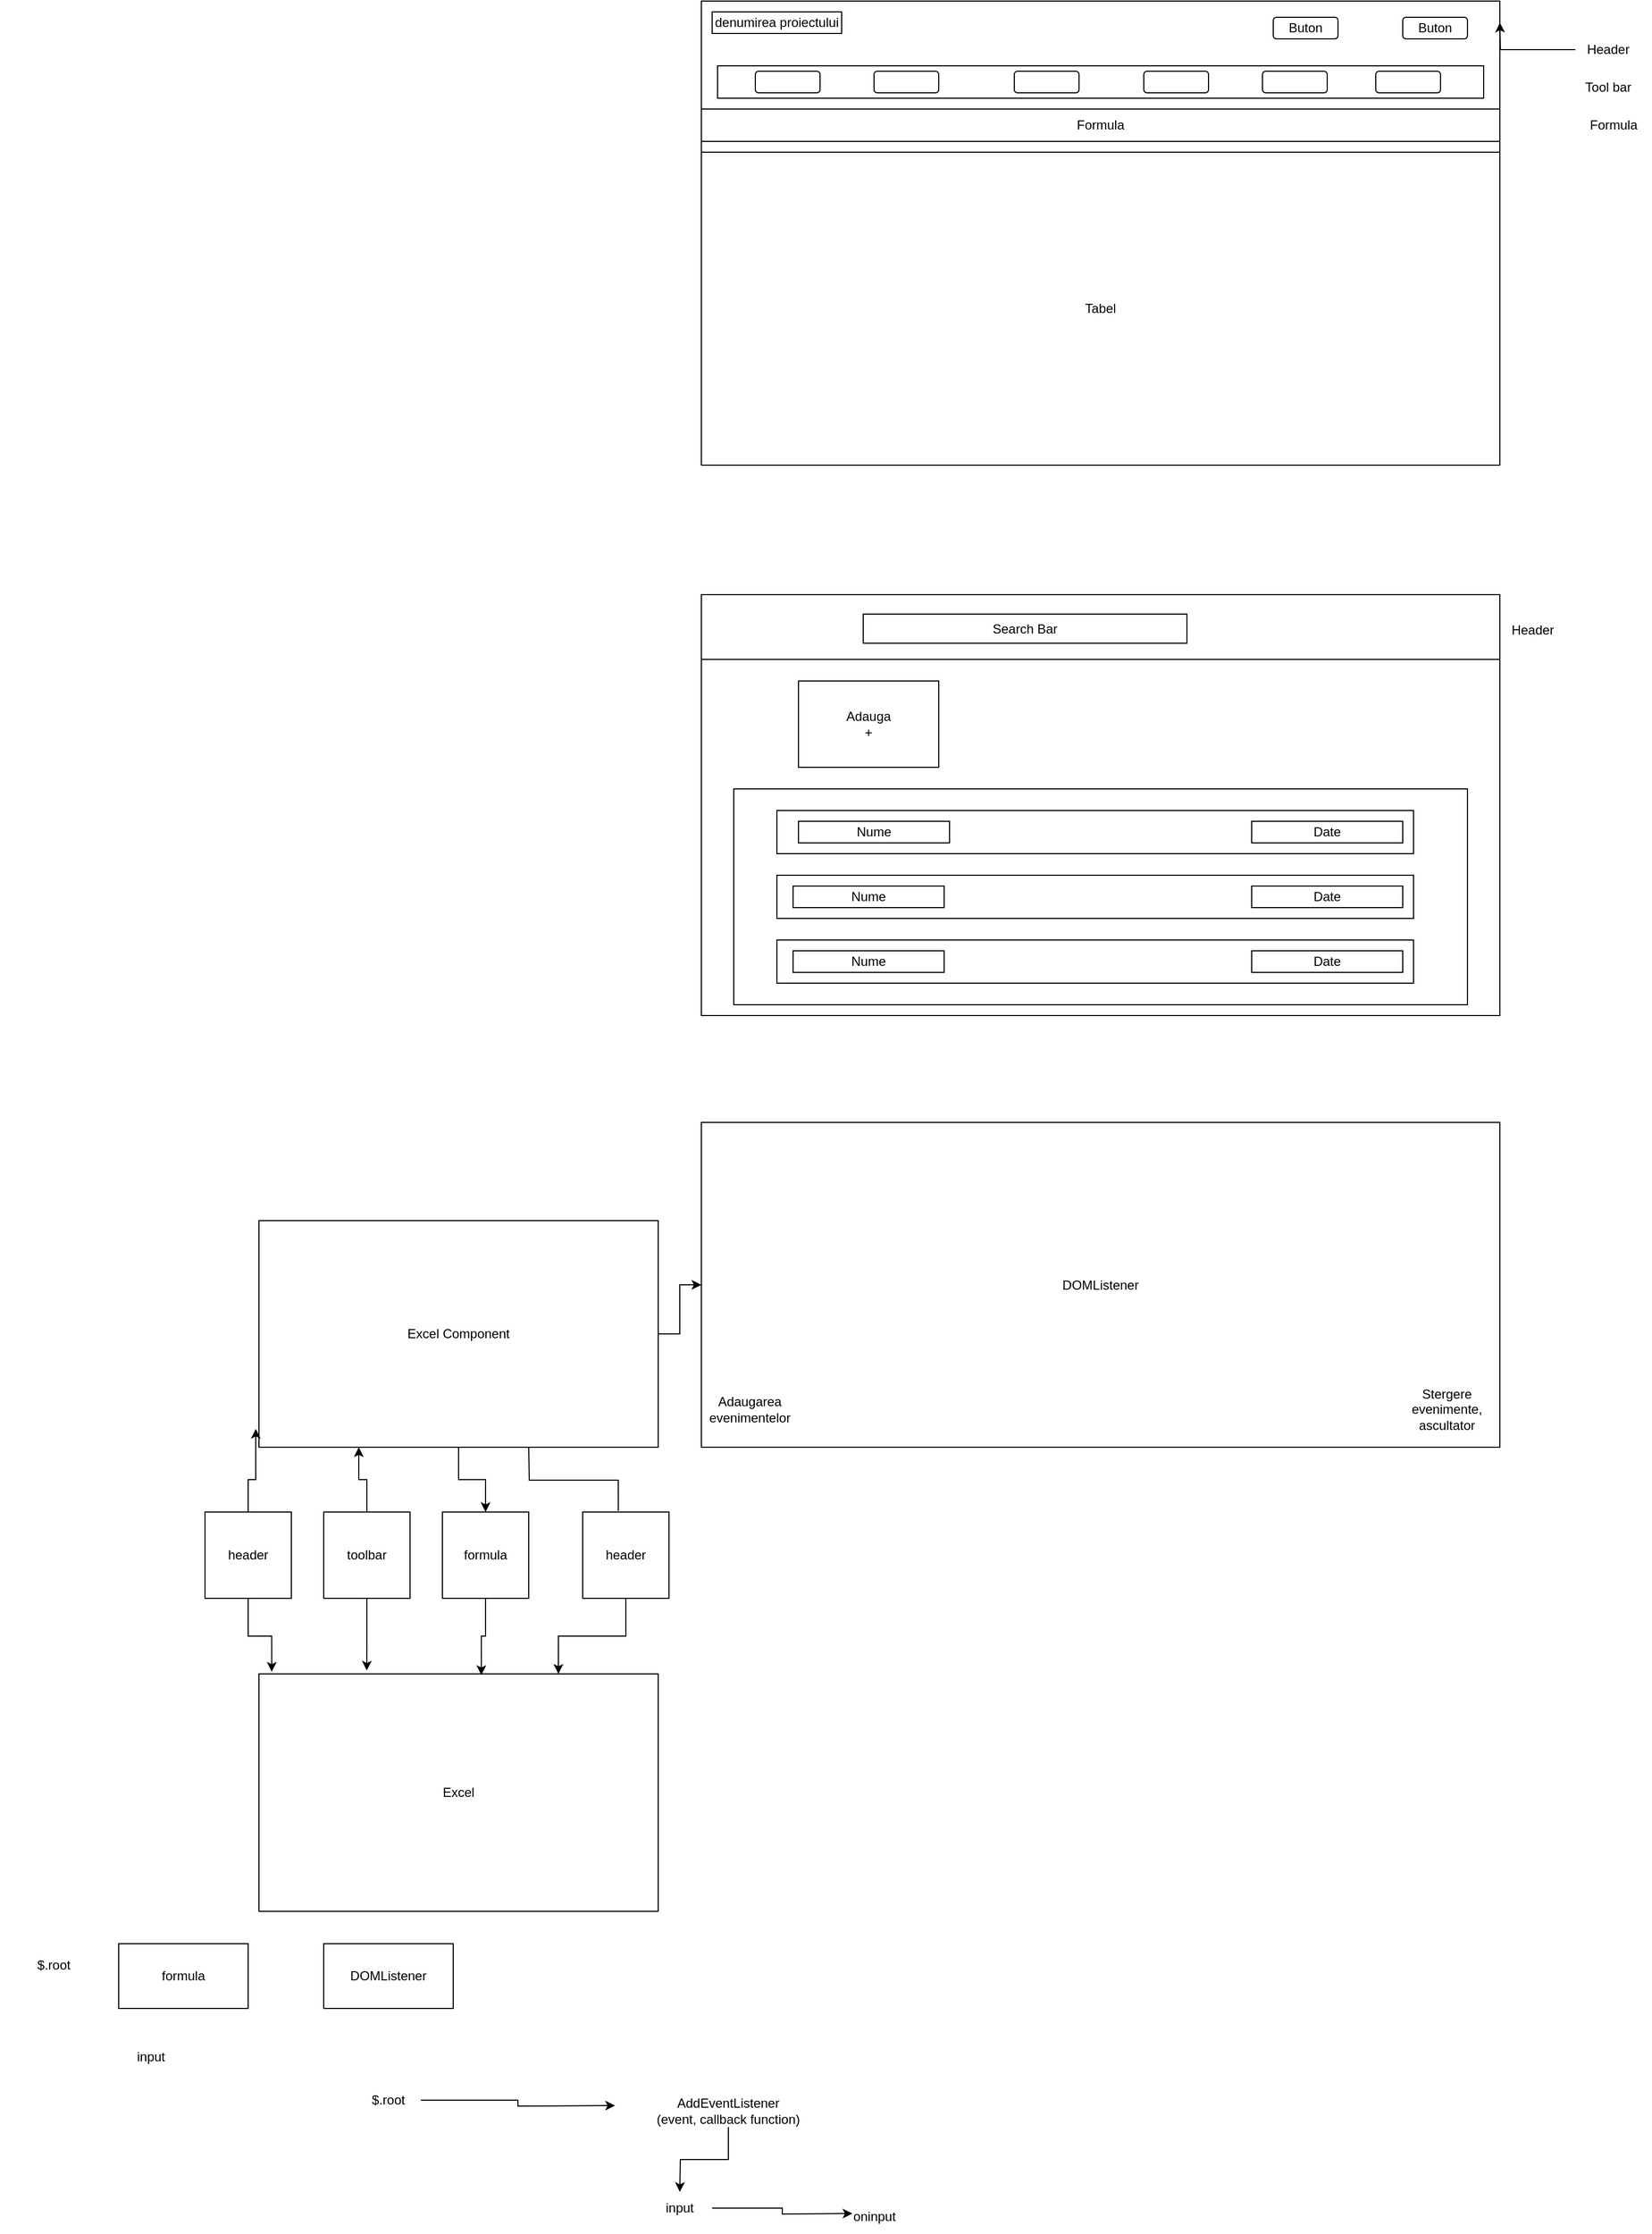 <mxfile version="22.1.11" type="device">
  <diagram name="Страница — 1" id="8bchYoZdtvCnWICAY3QF">
    <mxGraphModel dx="1652" dy="489" grid="1" gridSize="10" guides="1" tooltips="1" connect="1" arrows="1" fold="1" page="1" pageScale="1" pageWidth="827" pageHeight="1169" math="0" shadow="0">
      <root>
        <mxCell id="0" />
        <mxCell id="1" parent="0" />
        <mxCell id="O8IqtPjeCMZgJ3axGt6c-3" style="edgeStyle=orthogonalEdgeStyle;rounded=0;orthogonalLoop=1;jettySize=auto;html=1;exitX=0.5;exitY=1;exitDx=0;exitDy=0;" parent="1" source="O8IqtPjeCMZgJ3axGt6c-1" edge="1">
          <mxGeometry relative="1" as="geometry">
            <mxPoint x="440" y="450" as="targetPoint" />
            <Array as="points">
              <mxPoint x="400" y="550" />
              <mxPoint x="441" y="550" />
            </Array>
          </mxGeometry>
        </mxCell>
        <mxCell id="O8IqtPjeCMZgJ3axGt6c-1" value="" style="rounded=0;whiteSpace=wrap;html=1;" parent="1" vertex="1">
          <mxGeometry x="40" y="130" width="740" height="430" as="geometry" />
        </mxCell>
        <mxCell id="O8IqtPjeCMZgJ3axGt6c-29" value="" style="edgeStyle=orthogonalEdgeStyle;rounded=0;orthogonalLoop=1;jettySize=auto;html=1;" parent="1" source="O8IqtPjeCMZgJ3axGt6c-4" edge="1">
          <mxGeometry relative="1" as="geometry">
            <mxPoint x="780" y="150" as="targetPoint" />
          </mxGeometry>
        </mxCell>
        <mxCell id="O8IqtPjeCMZgJ3axGt6c-4" value="Header" style="text;html=1;align=center;verticalAlign=middle;resizable=0;points=[];autosize=1;strokeColor=none;fillColor=none;" parent="1" vertex="1">
          <mxGeometry x="850" y="160" width="60" height="30" as="geometry" />
        </mxCell>
        <mxCell id="O8IqtPjeCMZgJ3axGt6c-5" value="denumirea proiectului" style="rounded=0;whiteSpace=wrap;html=1;" parent="1" vertex="1">
          <mxGeometry x="50" y="140" width="120" height="20" as="geometry" />
        </mxCell>
        <mxCell id="O8IqtPjeCMZgJ3axGt6c-9" value="" style="rounded=0;whiteSpace=wrap;html=1;" parent="1" vertex="1">
          <mxGeometry x="55" y="190" width="710" height="30" as="geometry" />
        </mxCell>
        <mxCell id="O8IqtPjeCMZgJ3axGt6c-10" value="" style="rounded=1;whiteSpace=wrap;html=1;" parent="1" vertex="1">
          <mxGeometry x="90" y="195" width="60" height="20" as="geometry" />
        </mxCell>
        <mxCell id="O8IqtPjeCMZgJ3axGt6c-11" value="" style="rounded=1;whiteSpace=wrap;html=1;" parent="1" vertex="1">
          <mxGeometry x="200" y="195" width="60" height="20" as="geometry" />
        </mxCell>
        <mxCell id="O8IqtPjeCMZgJ3axGt6c-12" value="" style="rounded=1;whiteSpace=wrap;html=1;" parent="1" vertex="1">
          <mxGeometry x="330" y="195" width="60" height="20" as="geometry" />
        </mxCell>
        <mxCell id="O8IqtPjeCMZgJ3axGt6c-13" value="" style="rounded=1;whiteSpace=wrap;html=1;" parent="1" vertex="1">
          <mxGeometry x="450" y="195" width="60" height="20" as="geometry" />
        </mxCell>
        <mxCell id="O8IqtPjeCMZgJ3axGt6c-14" value="" style="rounded=1;whiteSpace=wrap;html=1;" parent="1" vertex="1">
          <mxGeometry x="560" y="195" width="60" height="20" as="geometry" />
        </mxCell>
        <mxCell id="O8IqtPjeCMZgJ3axGt6c-15" value="" style="rounded=1;whiteSpace=wrap;html=1;" parent="1" vertex="1">
          <mxGeometry x="665" y="195" width="60" height="20" as="geometry" />
        </mxCell>
        <mxCell id="O8IqtPjeCMZgJ3axGt6c-16" value="Buton" style="rounded=1;whiteSpace=wrap;html=1;" parent="1" vertex="1">
          <mxGeometry x="570" y="145" width="60" height="20" as="geometry" />
        </mxCell>
        <mxCell id="O8IqtPjeCMZgJ3axGt6c-17" value="Buton" style="rounded=1;whiteSpace=wrap;html=1;" parent="1" vertex="1">
          <mxGeometry x="690" y="145" width="60" height="20" as="geometry" />
        </mxCell>
        <mxCell id="O8IqtPjeCMZgJ3axGt6c-18" value="Formula" style="rounded=0;whiteSpace=wrap;html=1;" parent="1" vertex="1">
          <mxGeometry x="40" y="230" width="740" height="30" as="geometry" />
        </mxCell>
        <mxCell id="O8IqtPjeCMZgJ3axGt6c-19" value="Tool bar" style="text;html=1;align=center;verticalAlign=middle;resizable=0;points=[];autosize=1;strokeColor=none;fillColor=none;" parent="1" vertex="1">
          <mxGeometry x="845" y="195" width="70" height="30" as="geometry" />
        </mxCell>
        <mxCell id="O8IqtPjeCMZgJ3axGt6c-20" value="Formula" style="text;html=1;align=center;verticalAlign=middle;resizable=0;points=[];autosize=1;strokeColor=none;fillColor=none;" parent="1" vertex="1">
          <mxGeometry x="850" y="230" width="70" height="30" as="geometry" />
        </mxCell>
        <mxCell id="O8IqtPjeCMZgJ3axGt6c-22" value="Tabel" style="rounded=0;whiteSpace=wrap;html=1;" parent="1" vertex="1">
          <mxGeometry x="40" y="270" width="740" height="290" as="geometry" />
        </mxCell>
        <mxCell id="O8IqtPjeCMZgJ3axGt6c-23" value="" style="rounded=0;whiteSpace=wrap;html=1;" parent="1" vertex="1">
          <mxGeometry x="40" y="680" width="740" height="390" as="geometry" />
        </mxCell>
        <mxCell id="O8IqtPjeCMZgJ3axGt6c-25" value="" style="rounded=0;whiteSpace=wrap;html=1;" parent="1" vertex="1">
          <mxGeometry x="40" y="680" width="740" height="60" as="geometry" />
        </mxCell>
        <mxCell id="O8IqtPjeCMZgJ3axGt6c-26" value="Header" style="text;html=1;align=center;verticalAlign=middle;resizable=0;points=[];autosize=1;strokeColor=none;fillColor=none;" parent="1" vertex="1">
          <mxGeometry x="780" y="698" width="60" height="30" as="geometry" />
        </mxCell>
        <mxCell id="O8IqtPjeCMZgJ3axGt6c-27" value="Search Bar" style="rounded=0;whiteSpace=wrap;html=1;" parent="1" vertex="1">
          <mxGeometry x="190" y="698" width="300" height="27" as="geometry" />
        </mxCell>
        <mxCell id="O8IqtPjeCMZgJ3axGt6c-28" value="Adauga&lt;br&gt;+" style="rounded=0;whiteSpace=wrap;html=1;" parent="1" vertex="1">
          <mxGeometry x="130" y="760" width="130" height="80" as="geometry" />
        </mxCell>
        <mxCell id="O8IqtPjeCMZgJ3axGt6c-31" value="" style="rounded=0;whiteSpace=wrap;html=1;" parent="1" vertex="1">
          <mxGeometry x="70" y="860" width="680" height="200" as="geometry" />
        </mxCell>
        <mxCell id="O8IqtPjeCMZgJ3axGt6c-32" value="" style="rounded=0;whiteSpace=wrap;html=1;" parent="1" vertex="1">
          <mxGeometry x="110" y="880" width="590" height="40" as="geometry" />
        </mxCell>
        <mxCell id="O8IqtPjeCMZgJ3axGt6c-33" value="" style="rounded=0;whiteSpace=wrap;html=1;" parent="1" vertex="1">
          <mxGeometry x="110" y="1000" width="590" height="40" as="geometry" />
        </mxCell>
        <mxCell id="O8IqtPjeCMZgJ3axGt6c-34" value="" style="rounded=0;whiteSpace=wrap;html=1;" parent="1" vertex="1">
          <mxGeometry x="110" y="940" width="590" height="40" as="geometry" />
        </mxCell>
        <mxCell id="O8IqtPjeCMZgJ3axGt6c-35" value="Date" style="rounded=0;whiteSpace=wrap;html=1;" parent="1" vertex="1">
          <mxGeometry x="550" y="890" width="140" height="20" as="geometry" />
        </mxCell>
        <mxCell id="O8IqtPjeCMZgJ3axGt6c-36" value="Date" style="rounded=0;whiteSpace=wrap;html=1;" parent="1" vertex="1">
          <mxGeometry x="550" y="1010" width="140" height="20" as="geometry" />
        </mxCell>
        <mxCell id="O8IqtPjeCMZgJ3axGt6c-37" value="Date" style="rounded=0;whiteSpace=wrap;html=1;" parent="1" vertex="1">
          <mxGeometry x="550" y="950" width="140" height="20" as="geometry" />
        </mxCell>
        <mxCell id="O8IqtPjeCMZgJ3axGt6c-39" value="Nume" style="rounded=0;whiteSpace=wrap;html=1;" parent="1" vertex="1">
          <mxGeometry x="125" y="1010" width="140" height="20" as="geometry" />
        </mxCell>
        <mxCell id="O8IqtPjeCMZgJ3axGt6c-40" value="Nume" style="rounded=0;whiteSpace=wrap;html=1;" parent="1" vertex="1">
          <mxGeometry x="125" y="950" width="140" height="20" as="geometry" />
        </mxCell>
        <mxCell id="O8IqtPjeCMZgJ3axGt6c-41" value="Nume" style="rounded=0;whiteSpace=wrap;html=1;" parent="1" vertex="1">
          <mxGeometry x="130" y="890" width="140" height="20" as="geometry" />
        </mxCell>
        <mxCell id="aUOENA26sYDd3CD0dGi2-1" value="DOMListener" style="rounded=0;whiteSpace=wrap;html=1;" parent="1" vertex="1">
          <mxGeometry x="40" y="1169" width="740" height="301" as="geometry" />
        </mxCell>
        <mxCell id="aUOENA26sYDd3CD0dGi2-2" value="Adaugarea evenimentelor" style="text;html=1;strokeColor=none;fillColor=none;align=center;verticalAlign=middle;whiteSpace=wrap;rounded=0;" parent="1" vertex="1">
          <mxGeometry x="55" y="1420" width="60" height="30" as="geometry" />
        </mxCell>
        <mxCell id="aUOENA26sYDd3CD0dGi2-3" value="Stergere evenimente, ascultator" style="text;html=1;strokeColor=none;fillColor=none;align=center;verticalAlign=middle;whiteSpace=wrap;rounded=0;" parent="1" vertex="1">
          <mxGeometry x="701" y="1420" width="60" height="30" as="geometry" />
        </mxCell>
        <mxCell id="aUOENA26sYDd3CD0dGi2-5" value="" style="edgeStyle=orthogonalEdgeStyle;rounded=0;orthogonalLoop=1;jettySize=auto;html=1;" parent="1" source="aUOENA26sYDd3CD0dGi2-4" target="aUOENA26sYDd3CD0dGi2-1" edge="1">
          <mxGeometry relative="1" as="geometry" />
        </mxCell>
        <mxCell id="aUOENA26sYDd3CD0dGi2-12" value="" style="edgeStyle=orthogonalEdgeStyle;rounded=0;orthogonalLoop=1;jettySize=auto;html=1;entryX=0.5;entryY=0;entryDx=0;entryDy=0;" parent="1" source="aUOENA26sYDd3CD0dGi2-4" target="aUOENA26sYDd3CD0dGi2-9" edge="1">
          <mxGeometry relative="1" as="geometry" />
        </mxCell>
        <mxCell id="aUOENA26sYDd3CD0dGi2-4" value="Excel Component" style="rounded=0;whiteSpace=wrap;html=1;" parent="1" vertex="1">
          <mxGeometry x="-370" y="1260" width="370" height="210" as="geometry" />
        </mxCell>
        <mxCell id="aUOENA26sYDd3CD0dGi2-6" value="header" style="whiteSpace=wrap;html=1;aspect=fixed;" parent="1" vertex="1">
          <mxGeometry x="-420" y="1530" width="80" height="80" as="geometry" />
        </mxCell>
        <mxCell id="aUOENA26sYDd3CD0dGi2-17" style="edgeStyle=orthogonalEdgeStyle;rounded=0;orthogonalLoop=1;jettySize=auto;html=1;entryX=0.25;entryY=1;entryDx=0;entryDy=0;" parent="1" source="aUOENA26sYDd3CD0dGi2-8" target="aUOENA26sYDd3CD0dGi2-4" edge="1">
          <mxGeometry relative="1" as="geometry" />
        </mxCell>
        <mxCell id="aUOENA26sYDd3CD0dGi2-8" value="toolbar" style="whiteSpace=wrap;html=1;aspect=fixed;" parent="1" vertex="1">
          <mxGeometry x="-310" y="1530" width="80" height="80" as="geometry" />
        </mxCell>
        <mxCell id="aUOENA26sYDd3CD0dGi2-9" value="formula" style="whiteSpace=wrap;html=1;aspect=fixed;" parent="1" vertex="1">
          <mxGeometry x="-200" y="1530" width="80" height="80" as="geometry" />
        </mxCell>
        <mxCell id="aUOENA26sYDd3CD0dGi2-23" style="edgeStyle=orthogonalEdgeStyle;rounded=0;orthogonalLoop=1;jettySize=auto;html=1;entryX=0.75;entryY=0;entryDx=0;entryDy=0;" parent="1" source="aUOENA26sYDd3CD0dGi2-10" target="aUOENA26sYDd3CD0dGi2-19" edge="1">
          <mxGeometry relative="1" as="geometry" />
        </mxCell>
        <mxCell id="aUOENA26sYDd3CD0dGi2-10" value="header" style="whiteSpace=wrap;html=1;aspect=fixed;" parent="1" vertex="1">
          <mxGeometry x="-70" y="1530" width="80" height="80" as="geometry" />
        </mxCell>
        <mxCell id="aUOENA26sYDd3CD0dGi2-11" value="" style="endArrow=none;html=1;rounded=0;edgeStyle=orthogonalEdgeStyle;exitX=0.413;exitY=-0.012;exitDx=0;exitDy=0;exitPerimeter=0;" parent="1" source="aUOENA26sYDd3CD0dGi2-10" edge="1">
          <mxGeometry width="50" height="50" relative="1" as="geometry">
            <mxPoint x="-170" y="1510" as="sourcePoint" />
            <mxPoint x="-120" y="1470" as="targetPoint" />
          </mxGeometry>
        </mxCell>
        <mxCell id="aUOENA26sYDd3CD0dGi2-18" style="edgeStyle=orthogonalEdgeStyle;rounded=0;orthogonalLoop=1;jettySize=auto;html=1;entryX=-0.008;entryY=0.919;entryDx=0;entryDy=0;entryPerimeter=0;" parent="1" source="aUOENA26sYDd3CD0dGi2-6" target="aUOENA26sYDd3CD0dGi2-4" edge="1">
          <mxGeometry relative="1" as="geometry" />
        </mxCell>
        <mxCell id="aUOENA26sYDd3CD0dGi2-19" value="Excel" style="rounded=0;whiteSpace=wrap;html=1;" parent="1" vertex="1">
          <mxGeometry x="-370" y="1680" width="370" height="220" as="geometry" />
        </mxCell>
        <mxCell id="aUOENA26sYDd3CD0dGi2-20" style="edgeStyle=orthogonalEdgeStyle;rounded=0;orthogonalLoop=1;jettySize=auto;html=1;entryX=0.032;entryY=-0.009;entryDx=0;entryDy=0;entryPerimeter=0;" parent="1" source="aUOENA26sYDd3CD0dGi2-6" target="aUOENA26sYDd3CD0dGi2-19" edge="1">
          <mxGeometry relative="1" as="geometry" />
        </mxCell>
        <mxCell id="aUOENA26sYDd3CD0dGi2-21" style="edgeStyle=orthogonalEdgeStyle;rounded=0;orthogonalLoop=1;jettySize=auto;html=1;entryX=0.27;entryY=-0.014;entryDx=0;entryDy=0;entryPerimeter=0;" parent="1" source="aUOENA26sYDd3CD0dGi2-8" target="aUOENA26sYDd3CD0dGi2-19" edge="1">
          <mxGeometry relative="1" as="geometry" />
        </mxCell>
        <mxCell id="aUOENA26sYDd3CD0dGi2-22" style="edgeStyle=orthogonalEdgeStyle;rounded=0;orthogonalLoop=1;jettySize=auto;html=1;entryX=0.557;entryY=0.005;entryDx=0;entryDy=0;entryPerimeter=0;" parent="1" source="aUOENA26sYDd3CD0dGi2-9" target="aUOENA26sYDd3CD0dGi2-19" edge="1">
          <mxGeometry relative="1" as="geometry" />
        </mxCell>
        <mxCell id="bg0GWCStwX2HbPWh0VnQ-1" value="$.root" style="text;html=1;strokeColor=none;fillColor=none;align=center;verticalAlign=middle;whiteSpace=wrap;rounded=0;" vertex="1" parent="1">
          <mxGeometry x="-610" y="1930" width="100" height="40" as="geometry" />
        </mxCell>
        <mxCell id="bg0GWCStwX2HbPWh0VnQ-2" value="formula" style="rounded=0;whiteSpace=wrap;html=1;" vertex="1" parent="1">
          <mxGeometry x="-500" y="1930" width="120" height="60" as="geometry" />
        </mxCell>
        <mxCell id="bg0GWCStwX2HbPWh0VnQ-3" value="input" style="text;html=1;strokeColor=none;fillColor=none;align=center;verticalAlign=middle;whiteSpace=wrap;rounded=0;" vertex="1" parent="1">
          <mxGeometry x="-500" y="2020" width="60" height="30" as="geometry" />
        </mxCell>
        <mxCell id="bg0GWCStwX2HbPWh0VnQ-4" value="DOMListener" style="rounded=0;whiteSpace=wrap;html=1;" vertex="1" parent="1">
          <mxGeometry x="-310" y="1930" width="120" height="60" as="geometry" />
        </mxCell>
        <mxCell id="bg0GWCStwX2HbPWh0VnQ-6" style="edgeStyle=orthogonalEdgeStyle;rounded=0;orthogonalLoop=1;jettySize=auto;html=1;" edge="1" parent="1" source="bg0GWCStwX2HbPWh0VnQ-5">
          <mxGeometry relative="1" as="geometry">
            <mxPoint x="-40" y="2080" as="targetPoint" />
          </mxGeometry>
        </mxCell>
        <mxCell id="bg0GWCStwX2HbPWh0VnQ-5" value="$.root" style="text;html=1;strokeColor=none;fillColor=none;align=center;verticalAlign=middle;whiteSpace=wrap;rounded=0;" vertex="1" parent="1">
          <mxGeometry x="-280" y="2060" width="60" height="30" as="geometry" />
        </mxCell>
        <mxCell id="bg0GWCStwX2HbPWh0VnQ-8" style="edgeStyle=orthogonalEdgeStyle;rounded=0;orthogonalLoop=1;jettySize=auto;html=1;" edge="1" parent="1" source="bg0GWCStwX2HbPWh0VnQ-7">
          <mxGeometry relative="1" as="geometry">
            <mxPoint x="20" y="2160" as="targetPoint" />
          </mxGeometry>
        </mxCell>
        <mxCell id="bg0GWCStwX2HbPWh0VnQ-7" value="AddEventListener&lt;br&gt;(event, callback function)" style="text;html=1;strokeColor=none;fillColor=none;align=center;verticalAlign=middle;whiteSpace=wrap;rounded=0;" vertex="1" parent="1">
          <mxGeometry x="-10" y="2070" width="150" height="30" as="geometry" />
        </mxCell>
        <mxCell id="bg0GWCStwX2HbPWh0VnQ-10" style="edgeStyle=orthogonalEdgeStyle;rounded=0;orthogonalLoop=1;jettySize=auto;html=1;" edge="1" parent="1" source="bg0GWCStwX2HbPWh0VnQ-9">
          <mxGeometry relative="1" as="geometry">
            <mxPoint x="180" y="2180" as="targetPoint" />
          </mxGeometry>
        </mxCell>
        <mxCell id="bg0GWCStwX2HbPWh0VnQ-9" value="input" style="text;html=1;strokeColor=none;fillColor=none;align=center;verticalAlign=middle;whiteSpace=wrap;rounded=0;" vertex="1" parent="1">
          <mxGeometry x="-10" y="2160" width="60" height="30" as="geometry" />
        </mxCell>
        <mxCell id="bg0GWCStwX2HbPWh0VnQ-11" value="oninput" style="text;html=1;align=center;verticalAlign=middle;resizable=0;points=[];autosize=1;strokeColor=none;fillColor=none;" vertex="1" parent="1">
          <mxGeometry x="170" y="2168" width="60" height="30" as="geometry" />
        </mxCell>
      </root>
    </mxGraphModel>
  </diagram>
</mxfile>

